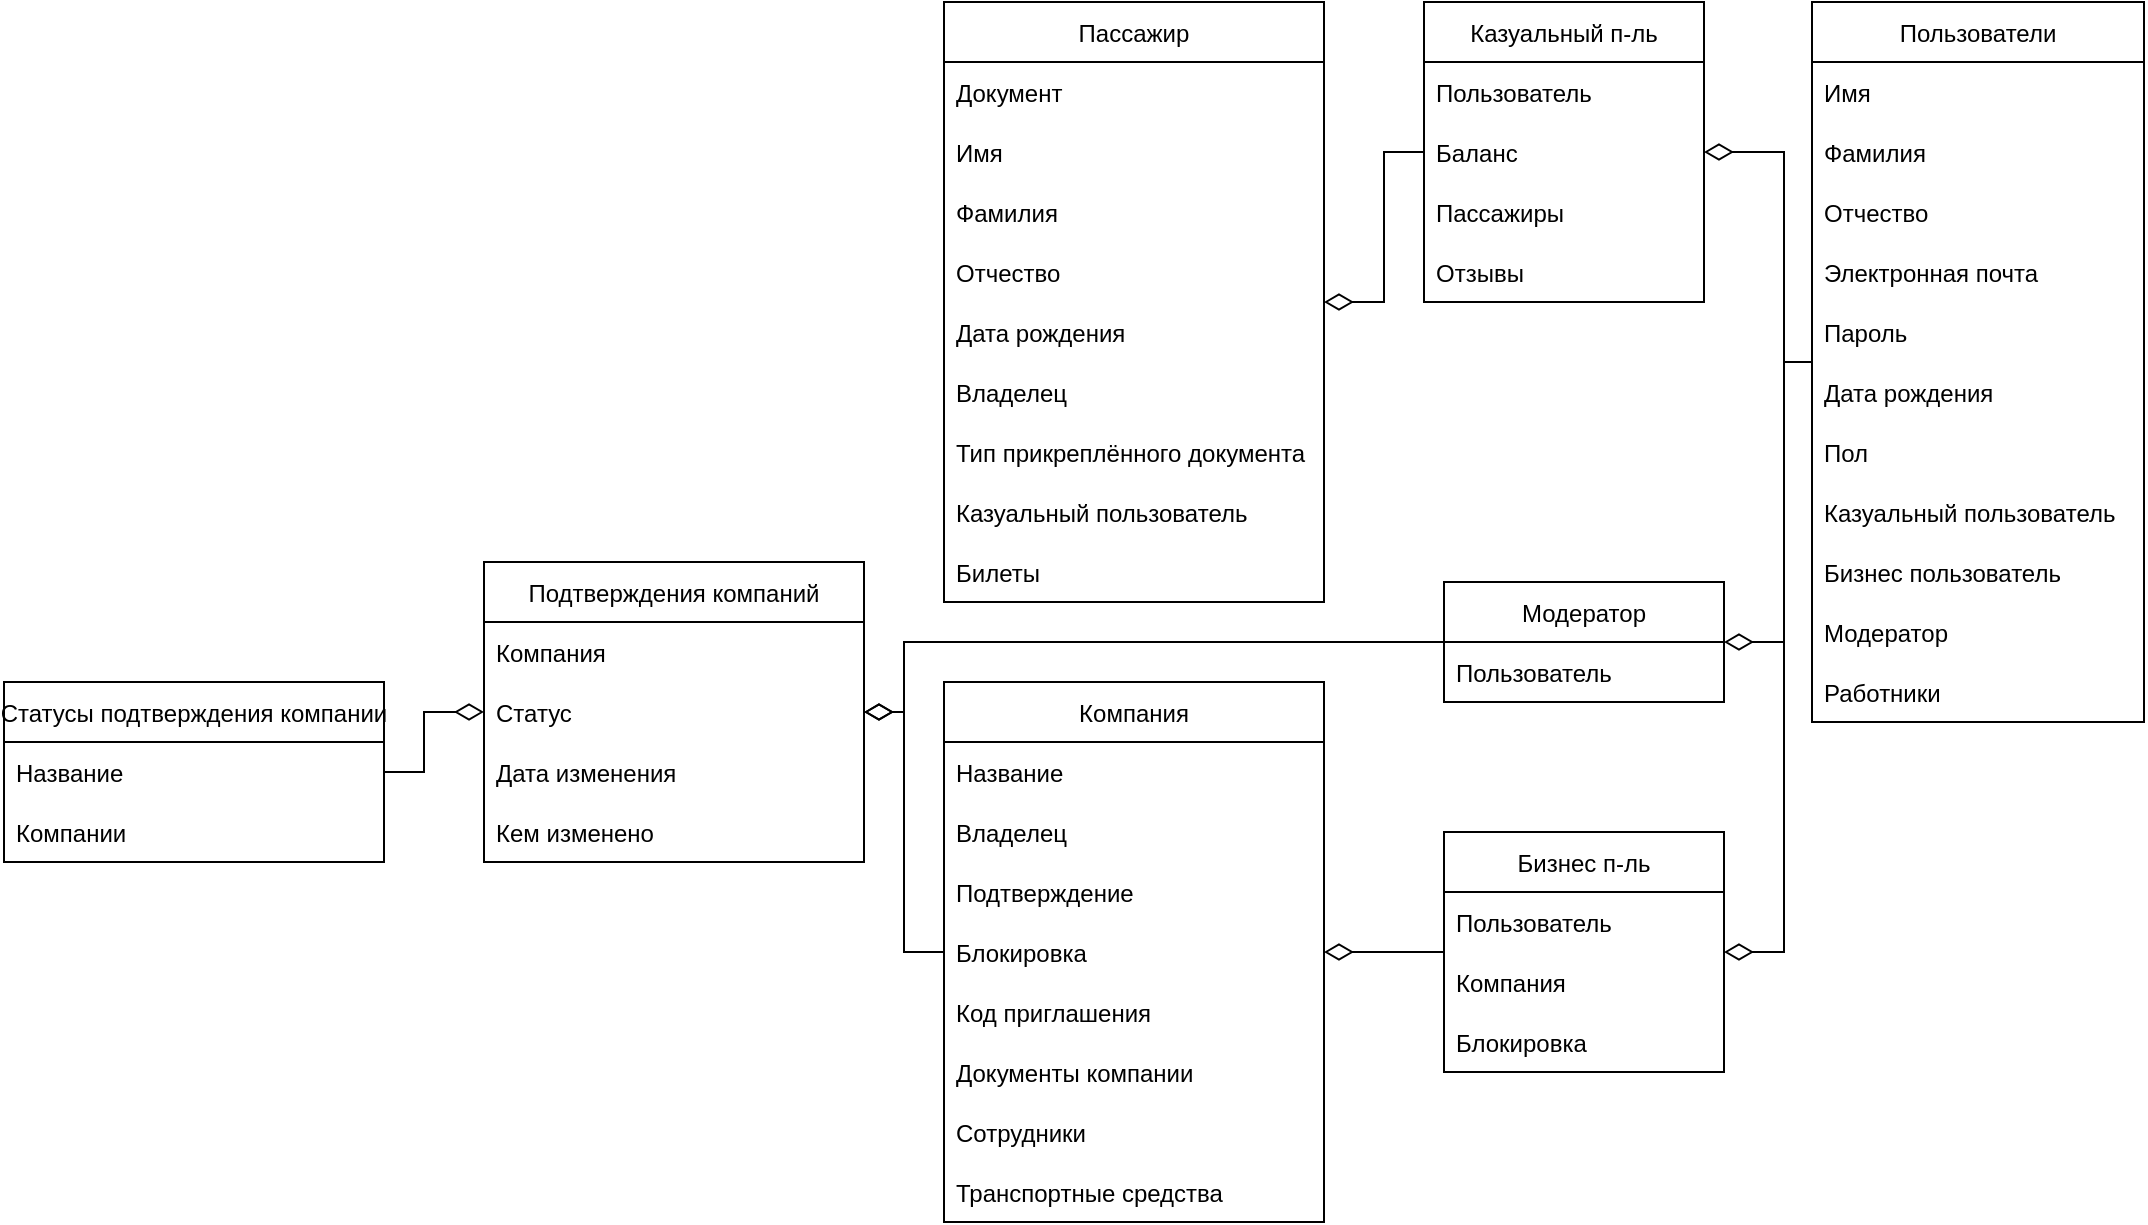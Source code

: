 <mxfile version="18.0.2" type="github">
  <diagram id="vELPEkhLMTeFOMXlJ44O" name="Page-1">
    <mxGraphModel dx="2151" dy="723" grid="1" gridSize="10" guides="1" tooltips="1" connect="1" arrows="1" fold="1" page="1" pageScale="1" pageWidth="827" pageHeight="1169" math="0" shadow="0">
      <root>
        <mxCell id="0" />
        <mxCell id="1" parent="0" />
        <mxCell id="m22iCB-XYUznmMrSTrO6-69" style="edgeStyle=orthogonalEdgeStyle;rounded=0;orthogonalLoop=1;jettySize=auto;html=1;endArrow=diamondThin;endFill=0;startSize=12;endSize=12;" edge="1" parent="1" source="m22iCB-XYUznmMrSTrO6-1" target="m22iCB-XYUznmMrSTrO6-24">
          <mxGeometry relative="1" as="geometry">
            <Array as="points">
              <mxPoint x="620" y="220" />
              <mxPoint x="620" y="515" />
            </Array>
          </mxGeometry>
        </mxCell>
        <mxCell id="m22iCB-XYUznmMrSTrO6-70" style="edgeStyle=orthogonalEdgeStyle;rounded=0;orthogonalLoop=1;jettySize=auto;html=1;endArrow=diamondThin;endFill=0;startSize=12;endSize=12;" edge="1" parent="1" source="m22iCB-XYUznmMrSTrO6-1" target="m22iCB-XYUznmMrSTrO6-19">
          <mxGeometry relative="1" as="geometry">
            <Array as="points">
              <mxPoint x="620" y="220" />
              <mxPoint x="620" y="360" />
            </Array>
          </mxGeometry>
        </mxCell>
        <mxCell id="m22iCB-XYUznmMrSTrO6-71" style="edgeStyle=orthogonalEdgeStyle;rounded=0;orthogonalLoop=1;jettySize=auto;html=1;endArrow=diamondThin;endFill=0;startSize=12;endSize=12;" edge="1" parent="1" source="m22iCB-XYUznmMrSTrO6-1" target="m22iCB-XYUznmMrSTrO6-14">
          <mxGeometry relative="1" as="geometry">
            <Array as="points">
              <mxPoint x="620" y="220" />
              <mxPoint x="620" y="115" />
            </Array>
          </mxGeometry>
        </mxCell>
        <mxCell id="m22iCB-XYUznmMrSTrO6-1" value="Пользователи" style="swimlane;fontStyle=0;childLayout=stackLayout;horizontal=1;startSize=30;horizontalStack=0;resizeParent=1;resizeParentMax=0;resizeLast=0;collapsible=1;marginBottom=0;" vertex="1" parent="1">
          <mxGeometry x="634" y="40" width="166" height="360" as="geometry" />
        </mxCell>
        <mxCell id="m22iCB-XYUznmMrSTrO6-2" value="Имя" style="text;strokeColor=none;fillColor=none;align=left;verticalAlign=middle;spacingLeft=4;spacingRight=4;overflow=hidden;points=[[0,0.5],[1,0.5]];portConstraint=eastwest;rotatable=0;" vertex="1" parent="m22iCB-XYUznmMrSTrO6-1">
          <mxGeometry y="30" width="166" height="30" as="geometry" />
        </mxCell>
        <mxCell id="m22iCB-XYUznmMrSTrO6-3" value="Фамилия" style="text;strokeColor=none;fillColor=none;align=left;verticalAlign=middle;spacingLeft=4;spacingRight=4;overflow=hidden;points=[[0,0.5],[1,0.5]];portConstraint=eastwest;rotatable=0;" vertex="1" parent="m22iCB-XYUznmMrSTrO6-1">
          <mxGeometry y="60" width="166" height="30" as="geometry" />
        </mxCell>
        <mxCell id="m22iCB-XYUznmMrSTrO6-4" value="Отчество" style="text;strokeColor=none;fillColor=none;align=left;verticalAlign=middle;spacingLeft=4;spacingRight=4;overflow=hidden;points=[[0,0.5],[1,0.5]];portConstraint=eastwest;rotatable=0;" vertex="1" parent="m22iCB-XYUznmMrSTrO6-1">
          <mxGeometry y="90" width="166" height="30" as="geometry" />
        </mxCell>
        <mxCell id="m22iCB-XYUznmMrSTrO6-5" value="Электронная почта" style="text;strokeColor=none;fillColor=none;align=left;verticalAlign=middle;spacingLeft=4;spacingRight=4;overflow=hidden;points=[[0,0.5],[1,0.5]];portConstraint=eastwest;rotatable=0;" vertex="1" parent="m22iCB-XYUznmMrSTrO6-1">
          <mxGeometry y="120" width="166" height="30" as="geometry" />
        </mxCell>
        <mxCell id="m22iCB-XYUznmMrSTrO6-6" value="Пароль" style="text;strokeColor=none;fillColor=none;align=left;verticalAlign=middle;spacingLeft=4;spacingRight=4;overflow=hidden;points=[[0,0.5],[1,0.5]];portConstraint=eastwest;rotatable=0;" vertex="1" parent="m22iCB-XYUznmMrSTrO6-1">
          <mxGeometry y="150" width="166" height="30" as="geometry" />
        </mxCell>
        <mxCell id="m22iCB-XYUznmMrSTrO6-7" value="Дата рождения" style="text;strokeColor=none;fillColor=none;align=left;verticalAlign=middle;spacingLeft=4;spacingRight=4;overflow=hidden;points=[[0,0.5],[1,0.5]];portConstraint=eastwest;rotatable=0;" vertex="1" parent="m22iCB-XYUznmMrSTrO6-1">
          <mxGeometry y="180" width="166" height="30" as="geometry" />
        </mxCell>
        <mxCell id="m22iCB-XYUznmMrSTrO6-8" value="Пол" style="text;strokeColor=none;fillColor=none;align=left;verticalAlign=middle;spacingLeft=4;spacingRight=4;overflow=hidden;points=[[0,0.5],[1,0.5]];portConstraint=eastwest;rotatable=0;" vertex="1" parent="m22iCB-XYUznmMrSTrO6-1">
          <mxGeometry y="210" width="166" height="30" as="geometry" />
        </mxCell>
        <mxCell id="m22iCB-XYUznmMrSTrO6-9" value="Казуальный пользователь" style="text;strokeColor=none;fillColor=none;align=left;verticalAlign=middle;spacingLeft=4;spacingRight=4;overflow=hidden;points=[[0,0.5],[1,0.5]];portConstraint=eastwest;rotatable=0;" vertex="1" parent="m22iCB-XYUznmMrSTrO6-1">
          <mxGeometry y="240" width="166" height="30" as="geometry" />
        </mxCell>
        <mxCell id="m22iCB-XYUznmMrSTrO6-10" value="Бизнес пользователь" style="text;strokeColor=none;fillColor=none;align=left;verticalAlign=middle;spacingLeft=4;spacingRight=4;overflow=hidden;points=[[0,0.5],[1,0.5]];portConstraint=eastwest;rotatable=0;" vertex="1" parent="m22iCB-XYUznmMrSTrO6-1">
          <mxGeometry y="270" width="166" height="30" as="geometry" />
        </mxCell>
        <mxCell id="m22iCB-XYUznmMrSTrO6-11" value="Модератор" style="text;strokeColor=none;fillColor=none;align=left;verticalAlign=middle;spacingLeft=4;spacingRight=4;overflow=hidden;points=[[0,0.5],[1,0.5]];portConstraint=eastwest;rotatable=0;" vertex="1" parent="m22iCB-XYUznmMrSTrO6-1">
          <mxGeometry y="300" width="166" height="30" as="geometry" />
        </mxCell>
        <mxCell id="m22iCB-XYUznmMrSTrO6-12" value="Работники" style="text;strokeColor=none;fillColor=none;align=left;verticalAlign=middle;spacingLeft=4;spacingRight=4;overflow=hidden;points=[[0,0.5],[1,0.5]];portConstraint=eastwest;rotatable=0;" vertex="1" parent="m22iCB-XYUznmMrSTrO6-1">
          <mxGeometry y="330" width="166" height="30" as="geometry" />
        </mxCell>
        <mxCell id="m22iCB-XYUznmMrSTrO6-72" style="edgeStyle=orthogonalEdgeStyle;rounded=0;orthogonalLoop=1;jettySize=auto;html=1;endArrow=diamondThin;endFill=0;startSize=12;endSize=12;" edge="1" parent="1" source="m22iCB-XYUznmMrSTrO6-14" target="m22iCB-XYUznmMrSTrO6-29">
          <mxGeometry relative="1" as="geometry" />
        </mxCell>
        <mxCell id="m22iCB-XYUznmMrSTrO6-14" value="Казуальный п-ль" style="swimlane;fontStyle=0;childLayout=stackLayout;horizontal=1;startSize=30;horizontalStack=0;resizeParent=1;resizeParentMax=0;resizeLast=0;collapsible=1;marginBottom=0;" vertex="1" parent="1">
          <mxGeometry x="440" y="40" width="140" height="150" as="geometry" />
        </mxCell>
        <mxCell id="m22iCB-XYUznmMrSTrO6-15" value="Пользователь" style="text;strokeColor=none;fillColor=none;align=left;verticalAlign=middle;spacingLeft=4;spacingRight=4;overflow=hidden;points=[[0,0.5],[1,0.5]];portConstraint=eastwest;rotatable=0;" vertex="1" parent="m22iCB-XYUznmMrSTrO6-14">
          <mxGeometry y="30" width="140" height="30" as="geometry" />
        </mxCell>
        <mxCell id="m22iCB-XYUznmMrSTrO6-16" value="Баланс" style="text;strokeColor=none;fillColor=none;align=left;verticalAlign=middle;spacingLeft=4;spacingRight=4;overflow=hidden;points=[[0,0.5],[1,0.5]];portConstraint=eastwest;rotatable=0;" vertex="1" parent="m22iCB-XYUznmMrSTrO6-14">
          <mxGeometry y="60" width="140" height="30" as="geometry" />
        </mxCell>
        <mxCell id="m22iCB-XYUznmMrSTrO6-17" value="Пассажиры" style="text;strokeColor=none;fillColor=none;align=left;verticalAlign=middle;spacingLeft=4;spacingRight=4;overflow=hidden;points=[[0,0.5],[1,0.5]];portConstraint=eastwest;rotatable=0;" vertex="1" parent="m22iCB-XYUznmMrSTrO6-14">
          <mxGeometry y="90" width="140" height="30" as="geometry" />
        </mxCell>
        <mxCell id="m22iCB-XYUznmMrSTrO6-18" value="Отзывы" style="text;strokeColor=none;fillColor=none;align=left;verticalAlign=middle;spacingLeft=4;spacingRight=4;overflow=hidden;points=[[0,0.5],[1,0.5]];portConstraint=eastwest;rotatable=0;" vertex="1" parent="m22iCB-XYUznmMrSTrO6-14">
          <mxGeometry y="120" width="140" height="30" as="geometry" />
        </mxCell>
        <mxCell id="m22iCB-XYUznmMrSTrO6-67" style="edgeStyle=orthogonalEdgeStyle;rounded=0;orthogonalLoop=1;jettySize=auto;html=1;endArrow=diamondThin;endFill=0;startSize=12;endSize=12;" edge="1" parent="1" source="m22iCB-XYUznmMrSTrO6-19" target="m22iCB-XYUznmMrSTrO6-60">
          <mxGeometry relative="1" as="geometry">
            <Array as="points">
              <mxPoint x="180" y="360" />
              <mxPoint x="180" y="395" />
            </Array>
          </mxGeometry>
        </mxCell>
        <mxCell id="m22iCB-XYUznmMrSTrO6-19" value="Модератор" style="swimlane;fontStyle=0;childLayout=stackLayout;horizontal=1;startSize=30;horizontalStack=0;resizeParent=1;resizeParentMax=0;resizeLast=0;collapsible=1;marginBottom=0;" vertex="1" parent="1">
          <mxGeometry x="450" y="330" width="140" height="60" as="geometry" />
        </mxCell>
        <mxCell id="m22iCB-XYUznmMrSTrO6-20" value="Пользователь" style="text;strokeColor=none;fillColor=none;align=left;verticalAlign=middle;spacingLeft=4;spacingRight=4;overflow=hidden;points=[[0,0.5],[1,0.5]];portConstraint=eastwest;rotatable=0;" vertex="1" parent="m22iCB-XYUznmMrSTrO6-19">
          <mxGeometry y="30" width="140" height="30" as="geometry" />
        </mxCell>
        <mxCell id="m22iCB-XYUznmMrSTrO6-68" style="edgeStyle=orthogonalEdgeStyle;rounded=0;orthogonalLoop=1;jettySize=auto;html=1;endArrow=diamondThin;endFill=0;startSize=12;endSize=12;" edge="1" parent="1" source="m22iCB-XYUznmMrSTrO6-24" target="m22iCB-XYUznmMrSTrO6-39">
          <mxGeometry relative="1" as="geometry" />
        </mxCell>
        <mxCell id="m22iCB-XYUznmMrSTrO6-24" value="Бизнес п-ль" style="swimlane;fontStyle=0;childLayout=stackLayout;horizontal=1;startSize=30;horizontalStack=0;resizeParent=1;resizeParentMax=0;resizeLast=0;collapsible=1;marginBottom=0;" vertex="1" parent="1">
          <mxGeometry x="450" y="455" width="140" height="120" as="geometry" />
        </mxCell>
        <mxCell id="m22iCB-XYUznmMrSTrO6-25" value="Пользователь" style="text;strokeColor=none;fillColor=none;align=left;verticalAlign=middle;spacingLeft=4;spacingRight=4;overflow=hidden;points=[[0,0.5],[1,0.5]];portConstraint=eastwest;rotatable=0;" vertex="1" parent="m22iCB-XYUznmMrSTrO6-24">
          <mxGeometry y="30" width="140" height="30" as="geometry" />
        </mxCell>
        <mxCell id="m22iCB-XYUznmMrSTrO6-26" value="Компания" style="text;strokeColor=none;fillColor=none;align=left;verticalAlign=middle;spacingLeft=4;spacingRight=4;overflow=hidden;points=[[0,0.5],[1,0.5]];portConstraint=eastwest;rotatable=0;" vertex="1" parent="m22iCB-XYUznmMrSTrO6-24">
          <mxGeometry y="60" width="140" height="30" as="geometry" />
        </mxCell>
        <mxCell id="m22iCB-XYUznmMrSTrO6-27" value="Блокировка" style="text;strokeColor=none;fillColor=none;align=left;verticalAlign=middle;spacingLeft=4;spacingRight=4;overflow=hidden;points=[[0,0.5],[1,0.5]];portConstraint=eastwest;rotatable=0;" vertex="1" parent="m22iCB-XYUznmMrSTrO6-24">
          <mxGeometry y="90" width="140" height="30" as="geometry" />
        </mxCell>
        <mxCell id="m22iCB-XYUznmMrSTrO6-29" value="Пассажир" style="swimlane;fontStyle=0;childLayout=stackLayout;horizontal=1;startSize=30;horizontalStack=0;resizeParent=1;resizeParentMax=0;resizeLast=0;collapsible=1;marginBottom=0;" vertex="1" parent="1">
          <mxGeometry x="200" y="40" width="190" height="300" as="geometry" />
        </mxCell>
        <mxCell id="m22iCB-XYUznmMrSTrO6-30" value="Документ" style="text;strokeColor=none;fillColor=none;align=left;verticalAlign=middle;spacingLeft=4;spacingRight=4;overflow=hidden;points=[[0,0.5],[1,0.5]];portConstraint=eastwest;rotatable=0;" vertex="1" parent="m22iCB-XYUznmMrSTrO6-29">
          <mxGeometry y="30" width="190" height="30" as="geometry" />
        </mxCell>
        <mxCell id="m22iCB-XYUznmMrSTrO6-31" value="Имя" style="text;strokeColor=none;fillColor=none;align=left;verticalAlign=middle;spacingLeft=4;spacingRight=4;overflow=hidden;points=[[0,0.5],[1,0.5]];portConstraint=eastwest;rotatable=0;" vertex="1" parent="m22iCB-XYUznmMrSTrO6-29">
          <mxGeometry y="60" width="190" height="30" as="geometry" />
        </mxCell>
        <mxCell id="m22iCB-XYUznmMrSTrO6-32" value="Фамилия" style="text;strokeColor=none;fillColor=none;align=left;verticalAlign=middle;spacingLeft=4;spacingRight=4;overflow=hidden;points=[[0,0.5],[1,0.5]];portConstraint=eastwest;rotatable=0;" vertex="1" parent="m22iCB-XYUznmMrSTrO6-29">
          <mxGeometry y="90" width="190" height="30" as="geometry" />
        </mxCell>
        <mxCell id="m22iCB-XYUznmMrSTrO6-33" value="Отчество" style="text;strokeColor=none;fillColor=none;align=left;verticalAlign=middle;spacingLeft=4;spacingRight=4;overflow=hidden;points=[[0,0.5],[1,0.5]];portConstraint=eastwest;rotatable=0;" vertex="1" parent="m22iCB-XYUznmMrSTrO6-29">
          <mxGeometry y="120" width="190" height="30" as="geometry" />
        </mxCell>
        <mxCell id="m22iCB-XYUznmMrSTrO6-34" value="Дата рождения" style="text;strokeColor=none;fillColor=none;align=left;verticalAlign=middle;spacingLeft=4;spacingRight=4;overflow=hidden;points=[[0,0.5],[1,0.5]];portConstraint=eastwest;rotatable=0;" vertex="1" parent="m22iCB-XYUznmMrSTrO6-29">
          <mxGeometry y="150" width="190" height="30" as="geometry" />
        </mxCell>
        <mxCell id="m22iCB-XYUznmMrSTrO6-35" value="Владелец" style="text;strokeColor=none;fillColor=none;align=left;verticalAlign=middle;spacingLeft=4;spacingRight=4;overflow=hidden;points=[[0,0.5],[1,0.5]];portConstraint=eastwest;rotatable=0;" vertex="1" parent="m22iCB-XYUznmMrSTrO6-29">
          <mxGeometry y="180" width="190" height="30" as="geometry" />
        </mxCell>
        <mxCell id="m22iCB-XYUznmMrSTrO6-36" value="Тип прикреплённого документа" style="text;strokeColor=none;fillColor=none;align=left;verticalAlign=middle;spacingLeft=4;spacingRight=4;overflow=hidden;points=[[0,0.5],[1,0.5]];portConstraint=eastwest;rotatable=0;" vertex="1" parent="m22iCB-XYUznmMrSTrO6-29">
          <mxGeometry y="210" width="190" height="30" as="geometry" />
        </mxCell>
        <mxCell id="m22iCB-XYUznmMrSTrO6-37" value="Казуальный пользователь" style="text;strokeColor=none;fillColor=none;align=left;verticalAlign=middle;spacingLeft=4;spacingRight=4;overflow=hidden;points=[[0,0.5],[1,0.5]];portConstraint=eastwest;rotatable=0;" vertex="1" parent="m22iCB-XYUznmMrSTrO6-29">
          <mxGeometry y="240" width="190" height="30" as="geometry" />
        </mxCell>
        <mxCell id="m22iCB-XYUznmMrSTrO6-38" value="Билеты" style="text;strokeColor=none;fillColor=none;align=left;verticalAlign=middle;spacingLeft=4;spacingRight=4;overflow=hidden;points=[[0,0.5],[1,0.5]];portConstraint=eastwest;rotatable=0;" vertex="1" parent="m22iCB-XYUznmMrSTrO6-29">
          <mxGeometry y="270" width="190" height="30" as="geometry" />
        </mxCell>
        <mxCell id="m22iCB-XYUznmMrSTrO6-66" style="edgeStyle=orthogonalEdgeStyle;rounded=0;orthogonalLoop=1;jettySize=auto;html=1;endArrow=diamondThin;endFill=0;endSize=12;startSize=12;" edge="1" parent="1" source="m22iCB-XYUznmMrSTrO6-39" target="m22iCB-XYUznmMrSTrO6-60">
          <mxGeometry relative="1" as="geometry" />
        </mxCell>
        <mxCell id="m22iCB-XYUznmMrSTrO6-39" value="Компания" style="swimlane;fontStyle=0;childLayout=stackLayout;horizontal=1;startSize=30;horizontalStack=0;resizeParent=1;resizeParentMax=0;resizeLast=0;collapsible=1;marginBottom=0;" vertex="1" parent="1">
          <mxGeometry x="200" y="380" width="190" height="270" as="geometry" />
        </mxCell>
        <mxCell id="m22iCB-XYUznmMrSTrO6-40" value="Название" style="text;strokeColor=none;fillColor=none;align=left;verticalAlign=middle;spacingLeft=4;spacingRight=4;overflow=hidden;points=[[0,0.5],[1,0.5]];portConstraint=eastwest;rotatable=0;" vertex="1" parent="m22iCB-XYUznmMrSTrO6-39">
          <mxGeometry y="30" width="190" height="30" as="geometry" />
        </mxCell>
        <mxCell id="m22iCB-XYUznmMrSTrO6-41" value="Владелец" style="text;strokeColor=none;fillColor=none;align=left;verticalAlign=middle;spacingLeft=4;spacingRight=4;overflow=hidden;points=[[0,0.5],[1,0.5]];portConstraint=eastwest;rotatable=0;" vertex="1" parent="m22iCB-XYUznmMrSTrO6-39">
          <mxGeometry y="60" width="190" height="30" as="geometry" />
        </mxCell>
        <mxCell id="m22iCB-XYUznmMrSTrO6-42" value="Подтверждение" style="text;strokeColor=none;fillColor=none;align=left;verticalAlign=middle;spacingLeft=4;spacingRight=4;overflow=hidden;points=[[0,0.5],[1,0.5]];portConstraint=eastwest;rotatable=0;" vertex="1" parent="m22iCB-XYUznmMrSTrO6-39">
          <mxGeometry y="90" width="190" height="30" as="geometry" />
        </mxCell>
        <mxCell id="m22iCB-XYUznmMrSTrO6-43" value="Блокировка" style="text;strokeColor=none;fillColor=none;align=left;verticalAlign=middle;spacingLeft=4;spacingRight=4;overflow=hidden;points=[[0,0.5],[1,0.5]];portConstraint=eastwest;rotatable=0;" vertex="1" parent="m22iCB-XYUznmMrSTrO6-39">
          <mxGeometry y="120" width="190" height="30" as="geometry" />
        </mxCell>
        <mxCell id="m22iCB-XYUznmMrSTrO6-44" value="Код приглашения" style="text;strokeColor=none;fillColor=none;align=left;verticalAlign=middle;spacingLeft=4;spacingRight=4;overflow=hidden;points=[[0,0.5],[1,0.5]];portConstraint=eastwest;rotatable=0;" vertex="1" parent="m22iCB-XYUznmMrSTrO6-39">
          <mxGeometry y="150" width="190" height="30" as="geometry" />
        </mxCell>
        <mxCell id="m22iCB-XYUznmMrSTrO6-45" value="Документы компании" style="text;strokeColor=none;fillColor=none;align=left;verticalAlign=middle;spacingLeft=4;spacingRight=4;overflow=hidden;points=[[0,0.5],[1,0.5]];portConstraint=eastwest;rotatable=0;" vertex="1" parent="m22iCB-XYUznmMrSTrO6-39">
          <mxGeometry y="180" width="190" height="30" as="geometry" />
        </mxCell>
        <mxCell id="m22iCB-XYUznmMrSTrO6-46" value="Сотрудники" style="text;strokeColor=none;fillColor=none;align=left;verticalAlign=middle;spacingLeft=4;spacingRight=4;overflow=hidden;points=[[0,0.5],[1,0.5]];portConstraint=eastwest;rotatable=0;" vertex="1" parent="m22iCB-XYUznmMrSTrO6-39">
          <mxGeometry y="210" width="190" height="30" as="geometry" />
        </mxCell>
        <mxCell id="m22iCB-XYUznmMrSTrO6-47" value="Транспортные средства" style="text;strokeColor=none;fillColor=none;align=left;verticalAlign=middle;spacingLeft=4;spacingRight=4;overflow=hidden;points=[[0,0.5],[1,0.5]];portConstraint=eastwest;rotatable=0;" vertex="1" parent="m22iCB-XYUznmMrSTrO6-39">
          <mxGeometry y="240" width="190" height="30" as="geometry" />
        </mxCell>
        <mxCell id="m22iCB-XYUznmMrSTrO6-65" style="edgeStyle=orthogonalEdgeStyle;rounded=0;orthogonalLoop=1;jettySize=auto;html=1;endArrow=diamondThin;endFill=0;endSize=12;" edge="1" parent="1" source="m22iCB-XYUznmMrSTrO6-51" target="m22iCB-XYUznmMrSTrO6-60">
          <mxGeometry relative="1" as="geometry" />
        </mxCell>
        <mxCell id="m22iCB-XYUznmMrSTrO6-51" value="Статусы подтверждения компании" style="swimlane;fontStyle=0;childLayout=stackLayout;horizontal=1;startSize=30;horizontalStack=0;resizeParent=1;resizeParentMax=0;resizeLast=0;collapsible=1;marginBottom=0;" vertex="1" parent="1">
          <mxGeometry x="-270" y="380" width="190" height="90" as="geometry" />
        </mxCell>
        <mxCell id="m22iCB-XYUznmMrSTrO6-52" value="Название" style="text;strokeColor=none;fillColor=none;align=left;verticalAlign=middle;spacingLeft=4;spacingRight=4;overflow=hidden;points=[[0,0.5],[1,0.5]];portConstraint=eastwest;rotatable=0;" vertex="1" parent="m22iCB-XYUznmMrSTrO6-51">
          <mxGeometry y="30" width="190" height="30" as="geometry" />
        </mxCell>
        <mxCell id="m22iCB-XYUznmMrSTrO6-53" value="Компании" style="text;strokeColor=none;fillColor=none;align=left;verticalAlign=middle;spacingLeft=4;spacingRight=4;overflow=hidden;points=[[0,0.5],[1,0.5]];portConstraint=eastwest;rotatable=0;" vertex="1" parent="m22iCB-XYUznmMrSTrO6-51">
          <mxGeometry y="60" width="190" height="30" as="geometry" />
        </mxCell>
        <mxCell id="m22iCB-XYUznmMrSTrO6-60" value="Подтверждения компаний" style="swimlane;fontStyle=0;childLayout=stackLayout;horizontal=1;startSize=30;horizontalStack=0;resizeParent=1;resizeParentMax=0;resizeLast=0;collapsible=1;marginBottom=0;" vertex="1" parent="1">
          <mxGeometry x="-30" y="320" width="190" height="150" as="geometry" />
        </mxCell>
        <mxCell id="m22iCB-XYUznmMrSTrO6-61" value="Компания" style="text;strokeColor=none;fillColor=none;align=left;verticalAlign=middle;spacingLeft=4;spacingRight=4;overflow=hidden;points=[[0,0.5],[1,0.5]];portConstraint=eastwest;rotatable=0;" vertex="1" parent="m22iCB-XYUznmMrSTrO6-60">
          <mxGeometry y="30" width="190" height="30" as="geometry" />
        </mxCell>
        <mxCell id="m22iCB-XYUznmMrSTrO6-62" value="Статус" style="text;strokeColor=none;fillColor=none;align=left;verticalAlign=middle;spacingLeft=4;spacingRight=4;overflow=hidden;points=[[0,0.5],[1,0.5]];portConstraint=eastwest;rotatable=0;" vertex="1" parent="m22iCB-XYUznmMrSTrO6-60">
          <mxGeometry y="60" width="190" height="30" as="geometry" />
        </mxCell>
        <mxCell id="m22iCB-XYUznmMrSTrO6-63" value="Дата изменения" style="text;strokeColor=none;fillColor=none;align=left;verticalAlign=middle;spacingLeft=4;spacingRight=4;overflow=hidden;points=[[0,0.5],[1,0.5]];portConstraint=eastwest;rotatable=0;" vertex="1" parent="m22iCB-XYUznmMrSTrO6-60">
          <mxGeometry y="90" width="190" height="30" as="geometry" />
        </mxCell>
        <mxCell id="m22iCB-XYUznmMrSTrO6-64" value="Кем изменено" style="text;strokeColor=none;fillColor=none;align=left;verticalAlign=middle;spacingLeft=4;spacingRight=4;overflow=hidden;points=[[0,0.5],[1,0.5]];portConstraint=eastwest;rotatable=0;" vertex="1" parent="m22iCB-XYUznmMrSTrO6-60">
          <mxGeometry y="120" width="190" height="30" as="geometry" />
        </mxCell>
      </root>
    </mxGraphModel>
  </diagram>
</mxfile>
